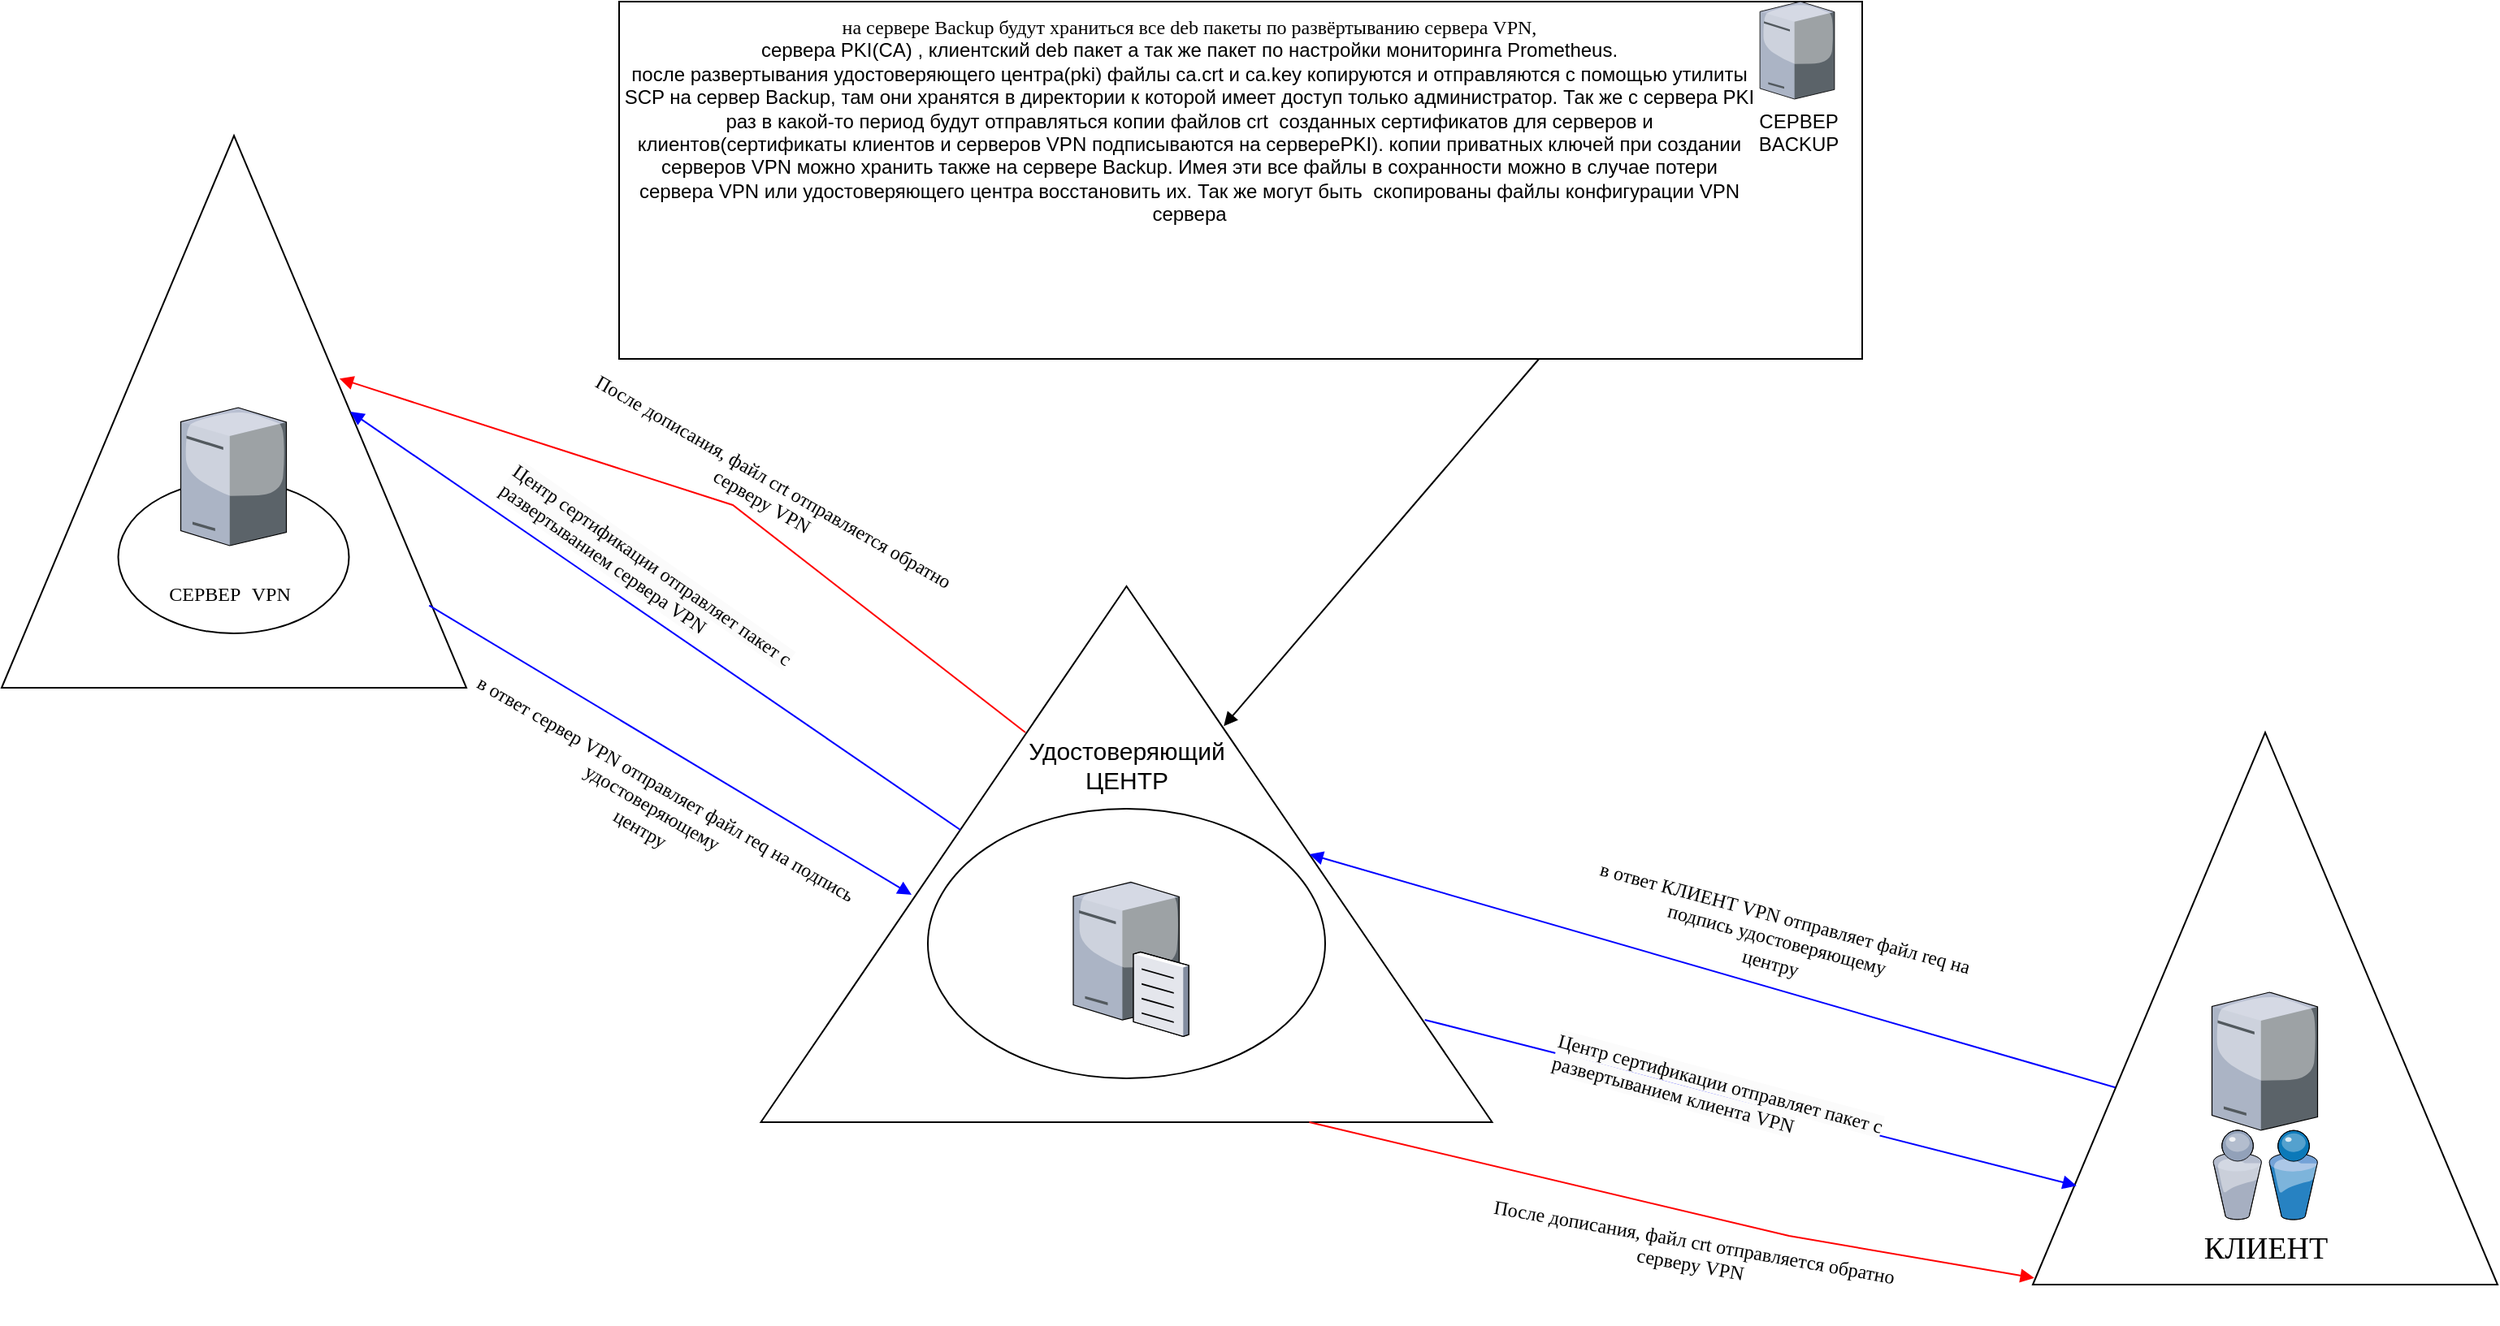 <mxfile version="23.1.4" type="device">
  <diagram name="Page-1" id="822b0af5-4adb-64df-f703-e8dfc1f81529">
    <mxGraphModel dx="1386" dy="793" grid="1" gridSize="10" guides="1" tooltips="1" connect="1" arrows="1" fold="1" page="1" pageScale="1" pageWidth="1100" pageHeight="850" background="none" math="0" shadow="0">
      <root>
        <mxCell id="0" />
        <mxCell id="1" parent="0" />
        <mxCell id="W-u8dMn32VSFoCyLRjUe-2" value="" style="rounded=0;whiteSpace=wrap;html=1;" vertex="1" parent="1">
          <mxGeometry x="780" width="765" height="220" as="geometry" />
        </mxCell>
        <mxCell id="7d933b09d9755ecc-36" value="" style="ellipse;whiteSpace=wrap;html=1;rounded=0;shadow=0;comic=0;strokeWidth=1;fontFamily=Verdana;" parent="1" vertex="1">
          <mxGeometry x="1722" y="675" width="142" height="96" as="geometry" />
        </mxCell>
        <mxCell id="7d933b09d9755ecc-14" value="" style="triangle;whiteSpace=wrap;html=1;rounded=0;shadow=0;comic=0;strokeWidth=1;fontFamily=Verdana;direction=north;labelPosition=center;verticalLabelPosition=bottom;align=center;verticalAlign=top;" parent="1" vertex="1">
          <mxGeometry x="867.25" y="360" width="450" height="330" as="geometry" />
        </mxCell>
        <mxCell id="7d933b09d9755ecc-12" value="" style="triangle;whiteSpace=wrap;html=1;rounded=0;shadow=0;comic=0;strokeWidth=1;fontFamily=Verdana;direction=north;labelPosition=center;verticalLabelPosition=bottom;align=center;verticalAlign=top;" parent="1" vertex="1">
          <mxGeometry x="400" y="82.5" width="286" height="340" as="geometry" />
        </mxCell>
        <mxCell id="7d933b09d9755ecc-13" value="" style="ellipse;whiteSpace=wrap;html=1;rounded=0;shadow=0;comic=0;strokeWidth=1;fontFamily=Verdana;" parent="1" vertex="1">
          <mxGeometry x="471.75" y="295" width="142" height="94" as="geometry" />
        </mxCell>
        <mxCell id="7d933b09d9755ecc-9" value="" style="verticalLabelPosition=bottom;aspect=fixed;html=1;verticalAlign=top;strokeColor=none;shape=mxgraph.citrix.tower_server;rounded=0;shadow=0;comic=0;fontFamily=Verdana;" parent="1" vertex="1">
          <mxGeometry x="510.25" y="250" width="65" height="85" as="geometry" />
        </mxCell>
        <mxCell id="7d933b09d9755ecc-15" value="" style="ellipse;whiteSpace=wrap;html=1;rounded=0;shadow=0;comic=0;strokeWidth=1;fontFamily=Verdana;verticalAlign=bottom;" parent="1" vertex="1">
          <mxGeometry x="970" y="497" width="244.5" height="166" as="geometry" />
        </mxCell>
        <mxCell id="7d933b09d9755ecc-21" value="" style="verticalLabelPosition=bottom;aspect=fixed;html=1;verticalAlign=top;strokeColor=none;shape=mxgraph.citrix.tower_server;rounded=0;shadow=0;comic=0;fontFamily=Verdana;" parent="1" vertex="1">
          <mxGeometry x="1482.06" width="45.88" height="60" as="geometry" />
        </mxCell>
        <mxCell id="7d933b09d9755ecc-22" style="rounded=0;html=1;labelBackgroundColor=none;startArrow=none;startFill=0;endArrow=block;endFill=1;strokeColor=#0000FF;strokeWidth=1;fontFamily=Verdana;fontSize=12;exitX=0.356;exitY=0.182;exitDx=0;exitDy=0;exitPerimeter=0;entryX=0.5;entryY=1;entryDx=0;entryDy=0;" parent="1" source="7d933b09d9755ecc-35" target="7d933b09d9755ecc-14" edge="1">
          <mxGeometry relative="1" as="geometry">
            <mxPoint x="1250" y="520" as="targetPoint" />
          </mxGeometry>
        </mxCell>
        <mxCell id="7d933b09d9755ecc-23" style="rounded=0;html=1;labelBackgroundColor=none;startArrow=none;startFill=0;endArrow=block;endFill=1;strokeColor=#0000FF;strokeWidth=1;fontFamily=Verdana;fontSize=12;exitX=0.149;exitY=0.92;exitDx=0;exitDy=0;exitPerimeter=0;" parent="1" source="7d933b09d9755ecc-12" edge="1">
          <mxGeometry relative="1" as="geometry">
            <mxPoint x="670.0" y="369.502" as="sourcePoint" />
            <mxPoint x="960" y="550" as="targetPoint" />
          </mxGeometry>
        </mxCell>
        <mxCell id="7d933b09d9755ecc-26" value="" style="html=1;entryX=0.56;entryY=0.727;labelBackgroundColor=none;startArrow=none;startFill=0;endArrow=block;endFill=1;strokeColor=#FF0000;strokeWidth=1;fontFamily=Verdana;fontSize=12;curved=0;entryDx=0;entryDy=0;entryPerimeter=0;rounded=0;" parent="1" target="7d933b09d9755ecc-12" edge="1">
          <mxGeometry x="0.906" y="276" relative="1" as="geometry">
            <mxPoint x="1030" y="450" as="sourcePoint" />
            <Array as="points">
              <mxPoint x="850" y="310" />
            </Array>
            <mxPoint as="offset" />
          </mxGeometry>
        </mxCell>
        <mxCell id="7d933b09d9755ecc-35" value="" style="triangle;whiteSpace=wrap;html=1;rounded=0;shadow=0;comic=0;strokeWidth=1;fontFamily=Verdana;direction=north;labelPosition=center;verticalLabelPosition=bottom;align=center;verticalAlign=top;" parent="1" vertex="1">
          <mxGeometry x="1650" y="450" width="286" height="340" as="geometry" />
        </mxCell>
        <mxCell id="7d933b09d9755ecc-37" value="&lt;font style=&quot;font-size: 19px;&quot;&gt;КЛИЕНТ&lt;/font&gt;" style="verticalLabelPosition=bottom;aspect=fixed;html=1;verticalAlign=top;strokeColor=none;shape=mxgraph.citrix.users;rounded=0;shadow=0;comic=0;fontFamily=Verdana;" parent="1" vertex="1">
          <mxGeometry x="1760.75" y="695" width="64.5" height="55" as="geometry" />
        </mxCell>
        <mxCell id="7d933b09d9755ecc-38" value="" style="verticalLabelPosition=bottom;aspect=fixed;html=1;verticalAlign=top;strokeColor=none;shape=mxgraph.citrix.tower_server;rounded=0;shadow=0;comic=0;fontFamily=Verdana;" parent="1" vertex="1">
          <mxGeometry x="1760.25" y="610" width="65" height="85" as="geometry" />
        </mxCell>
        <mxCell id="7d933b09d9755ecc-40" style="edgeStyle=none;rounded=0;html=1;labelBackgroundColor=none;startFill=0;endArrow=block;endFill=1;strokeColor=#0000FF;strokeWidth=1;fontFamily=Verdana;fontSize=12;entryX=0.179;entryY=0.094;entryDx=0;entryDy=0;entryPerimeter=0;exitX=0.191;exitY=0.908;exitDx=0;exitDy=0;exitPerimeter=0;" parent="1" target="7d933b09d9755ecc-35" edge="1" source="7d933b09d9755ecc-14">
          <mxGeometry relative="1" as="geometry">
            <mxPoint x="1210" y="610" as="sourcePoint" />
            <mxPoint x="1610" y="640" as="targetPoint" />
          </mxGeometry>
        </mxCell>
        <mxCell id="7d933b09d9755ecc-42" value="СЕРВЕР&lt;font style=&quot;font-size: 27px;&quot;&gt; &lt;/font&gt;VPN" style="html=1;labelBackgroundColor=none;startFill=0;endArrow=block;endFill=1;strokeColor=#FF0000;strokeWidth=1;fontFamily=Verdana;fontSize=12;curved=0;rounded=0;entryX=0.012;entryY=0.003;entryDx=0;entryDy=0;entryPerimeter=0;exitX=0;exitY=0.75;exitDx=0;exitDy=0;" parent="1" source="7d933b09d9755ecc-14" target="7d933b09d9755ecc-35" edge="1">
          <mxGeometry x="-1" y="742" relative="1" as="geometry">
            <Array as="points">
              <mxPoint x="1500" y="760" />
            </Array>
            <mxPoint x="-836" y="392" as="offset" />
            <mxPoint x="1200" y="710" as="sourcePoint" />
            <mxPoint x="1950" y="477.5" as="targetPoint" />
          </mxGeometry>
        </mxCell>
        <mxCell id="7d933b09d9755ecc-5" value="" style="verticalLabelPosition=top;aspect=fixed;html=1;verticalAlign=bottom;strokeColor=none;shape=mxgraph.citrix.file_server;rounded=0;shadow=0;comic=0;fontFamily=Verdana;labelPosition=center;align=center;" parent="1" vertex="1">
          <mxGeometry x="1059.5" y="540" width="71" height="97" as="geometry" />
        </mxCell>
        <mxCell id="9ex-hO9RVvWXAl3pm6RE-1" value="" style="edgeStyle=none;rounded=0;html=1;entryX=0.739;entryY=0.633;entryPerimeter=0;labelBackgroundColor=none;startFill=0;endArrow=block;endFill=1;strokeWidth=1;fontFamily=Verdana;fontSize=12;exitX=0.74;exitY=1;exitDx=0;exitDy=0;exitPerimeter=0;entryDx=0;entryDy=0;" parent="1" source="W-u8dMn32VSFoCyLRjUe-2" target="7d933b09d9755ecc-14" edge="1">
          <mxGeometry x="-0.248" y="229" relative="1" as="geometry">
            <mxPoint as="offset" />
            <mxPoint x="1390.118" y="217.06" as="sourcePoint" />
            <mxPoint x="702" y="632" as="targetPoint" />
          </mxGeometry>
        </mxCell>
        <mxCell id="9ex-hO9RVvWXAl3pm6RE-3" style="rounded=0;html=1;labelBackgroundColor=none;startArrow=none;startFill=0;endArrow=block;endFill=1;strokeColor=#0000FF;strokeWidth=1;fontFamily=Verdana;fontSize=12;entryX=0.5;entryY=1;entryDx=0;entryDy=0;" parent="1" target="7d933b09d9755ecc-12" edge="1">
          <mxGeometry relative="1" as="geometry">
            <mxPoint x="990" y="510" as="sourcePoint" />
            <mxPoint x="995" y="550" as="targetPoint" />
            <Array as="points" />
          </mxGeometry>
        </mxCell>
        <mxCell id="9ex-hO9RVvWXAl3pm6RE-4" value="&lt;span style=&quot;color: rgb(0, 0, 0); font-family: Verdana; font-size: 12px; font-style: normal; font-variant-ligatures: normal; font-variant-caps: normal; font-weight: 400; letter-spacing: normal; orphans: 2; text-align: center; text-indent: 0px; text-transform: none; widows: 2; word-spacing: 0px; -webkit-text-stroke-width: 0px; background-color: rgb(251, 251, 251); text-decoration-thickness: initial; text-decoration-style: initial; text-decoration-color: initial; float: none; display: inline !important;&quot;&gt;Центр сертификации отправляет пакет с развертыванием сервера VPN&lt;/span&gt;" style="text;whiteSpace=wrap;html=1;rotation=35;" parent="1" vertex="1">
          <mxGeometry x="686" y="349" width="270" height="40" as="geometry" />
        </mxCell>
        <mxCell id="9ex-hO9RVvWXAl3pm6RE-7" value="&lt;div style=&quot;text-align: center;&quot;&gt;&lt;br&gt;&lt;/div&gt;" style="text;whiteSpace=wrap;html=1;rotation=25;" parent="1" vertex="1">
          <mxGeometry x="670" y="460" width="270" height="40" as="geometry" />
        </mxCell>
        <mxCell id="f1AyR1qbKLhmLNnBkEpF-3" value="&lt;div style=&quot;text-align: center;&quot;&gt;&lt;span style=&quot;background-color: initial;&quot;&gt;&lt;font face=&quot;Verdana&quot;&gt;в ответ сервер VPN отправляет файл req на подпись удостоверяющему&amp;nbsp;&lt;/font&gt;&lt;/span&gt;&lt;/div&gt;&lt;div style=&quot;text-align: center;&quot;&gt;&lt;span style=&quot;background-color: initial;&quot;&gt;&lt;font face=&quot;Verdana&quot;&gt;центру&amp;nbsp;&lt;/font&gt;&lt;/span&gt;&lt;/div&gt;" style="text;whiteSpace=wrap;html=1;rotation=30;" parent="1" vertex="1">
          <mxGeometry x="670" y="470" width="270" height="40" as="geometry" />
        </mxCell>
        <mxCell id="f1AyR1qbKLhmLNnBkEpF-7" value="&lt;div style=&quot;text-align: center;&quot;&gt;&lt;span style=&quot;background-color: initial;&quot;&gt;&lt;font face=&quot;Verdana&quot;&gt;После дописания, файл&lt;/font&gt;&lt;/span&gt;&lt;span style=&quot;background-color: initial;&quot;&gt;&lt;font face=&quot;Verdana&quot;&gt;&amp;nbsp;cr&lt;/font&gt;&lt;/span&gt;&lt;span style=&quot;background-color: initial; font-family: Verdana;&quot;&gt;t отправляется обратно серверу VPN&lt;/span&gt;&lt;/div&gt;" style="text;whiteSpace=wrap;html=1;rotation=30;" parent="1" vertex="1">
          <mxGeometry x="730.67" y="280.5" width="280" height="40" as="geometry" />
        </mxCell>
        <mxCell id="f1AyR1qbKLhmLNnBkEpF-8" value="&lt;span style=&quot;color: rgb(0, 0, 0); font-family: Verdana; font-size: 12px; font-style: normal; font-variant-ligatures: normal; font-variant-caps: normal; font-weight: 400; letter-spacing: normal; orphans: 2; text-align: center; text-indent: 0px; text-transform: none; widows: 2; word-spacing: 0px; -webkit-text-stroke-width: 0px; background-color: rgb(251, 251, 251); text-decoration-thickness: initial; text-decoration-style: initial; text-decoration-color: initial; float: none; display: inline !important;&quot;&gt;Центр сертификации отправляет пакет с развертыванием клиента VPN&lt;/span&gt;" style="text;whiteSpace=wrap;html=1;rotation=15;" parent="1" vertex="1">
          <mxGeometry x="1350" y="660" width="270" height="40" as="geometry" />
        </mxCell>
        <mxCell id="f1AyR1qbKLhmLNnBkEpF-9" value="&lt;div style=&quot;text-align: center;&quot;&gt;&lt;span style=&quot;background-color: initial;&quot;&gt;&lt;font face=&quot;Verdana&quot;&gt;в ответ КЛИЕНТ VPN отправляет файл req на подпись удостоверяющему&amp;nbsp;&lt;/font&gt;&lt;/span&gt;&lt;/div&gt;&lt;div style=&quot;text-align: center;&quot;&gt;&lt;span style=&quot;background-color: initial;&quot;&gt;&lt;font face=&quot;Verdana&quot;&gt;центру&amp;nbsp;&lt;/font&gt;&lt;/span&gt;&lt;/div&gt;" style="text;whiteSpace=wrap;html=1;rotation=15;" parent="1" vertex="1">
          <mxGeometry x="1360" y="550" width="270" height="40" as="geometry" />
        </mxCell>
        <mxCell id="f1AyR1qbKLhmLNnBkEpF-16" value="&lt;div style=&quot;text-align: center;&quot;&gt;&lt;span style=&quot;background-color: initial;&quot;&gt;&lt;font face=&quot;Verdana&quot;&gt;После дописания, файл&amp;nbsp;&lt;/font&gt;&lt;/span&gt;&lt;span style=&quot;background-color: initial;&quot;&gt;&lt;font face=&quot;Verdana&quot;&gt;cr&lt;/font&gt;&lt;/span&gt;&lt;span style=&quot;background-color: initial; font-family: Verdana;&quot;&gt;t отправляется обратно серверу VPN&lt;/span&gt;&lt;/div&gt;" style="text;whiteSpace=wrap;html=1;rotation=10;" parent="1" vertex="1">
          <mxGeometry x="1300" y="750" width="280" height="40" as="geometry" />
        </mxCell>
        <mxCell id="W-u8dMn32VSFoCyLRjUe-1" value="&lt;div style=&quot;text-align: center;&quot;&gt;СЕРВЕР BACKUP&lt;/div&gt;" style="text;whiteSpace=wrap;html=1;rotation=0;" vertex="1" parent="1">
          <mxGeometry x="1465" y="60" width="80" height="40" as="geometry" />
        </mxCell>
        <mxCell id="W-u8dMn32VSFoCyLRjUe-3" value="&lt;div style=&quot;text-align: center;&quot;&gt;&lt;font face=&quot;Verdana&quot;&gt;на сервере Backup будут храниться все deb пакеты по&amp;nbsp;&lt;/font&gt;&lt;span style=&quot;font-family: Verdana; background-color: initial;&quot;&gt;развёртыванию сервера VPN,&lt;/span&gt;&lt;/div&gt;&lt;div style=&quot;text-align: center;&quot;&gt;сервера PKI(CA) , клиентский deb пакет а так же пакет по настройки мониторинга Prometheus.&lt;/div&gt;&lt;div style=&quot;text-align: center;&quot;&gt;после развертывания удостоверяющего центра(pki) файлы ca.crt и ca.key копируются и отправляются с помощью утилиты SCP на сервер Backup, там они хранятся в директории к которой имеет доступ только администратор. Так же с сервера PKI раз в какой-то период будут отправляться копии файлов crt&amp;nbsp; созданных сертификатов для серверов и клиентов(сертификаты клиентов и серверов VPN подписываются на сервереPKI). копии приватных ключей при создании серверов VPN можно хранить также на сервере Backup. Имея эти все файлы в сохранности можно в случае потери сервера VPN или удостоверяющего центра восстановить их. Так же могут быть&amp;nbsp; скопированы файлы конфигурации VPN сервера&lt;/div&gt;" style="text;whiteSpace=wrap;html=1;rotation=0;" vertex="1" parent="1">
          <mxGeometry x="780" y="2" width="700" height="218" as="geometry" />
        </mxCell>
        <mxCell id="W-u8dMn32VSFoCyLRjUe-5" value="&lt;font style=&quot;font-size: 15px;&quot;&gt;Удостоверяющий&lt;br&gt;ЦЕНТР&lt;/font&gt;" style="text;html=1;align=center;verticalAlign=middle;resizable=0;points=[];autosize=1;strokeColor=none;fillColor=none;" vertex="1" parent="1">
          <mxGeometry x="1022.25" y="445" width="140" height="50" as="geometry" />
        </mxCell>
      </root>
    </mxGraphModel>
  </diagram>
</mxfile>
